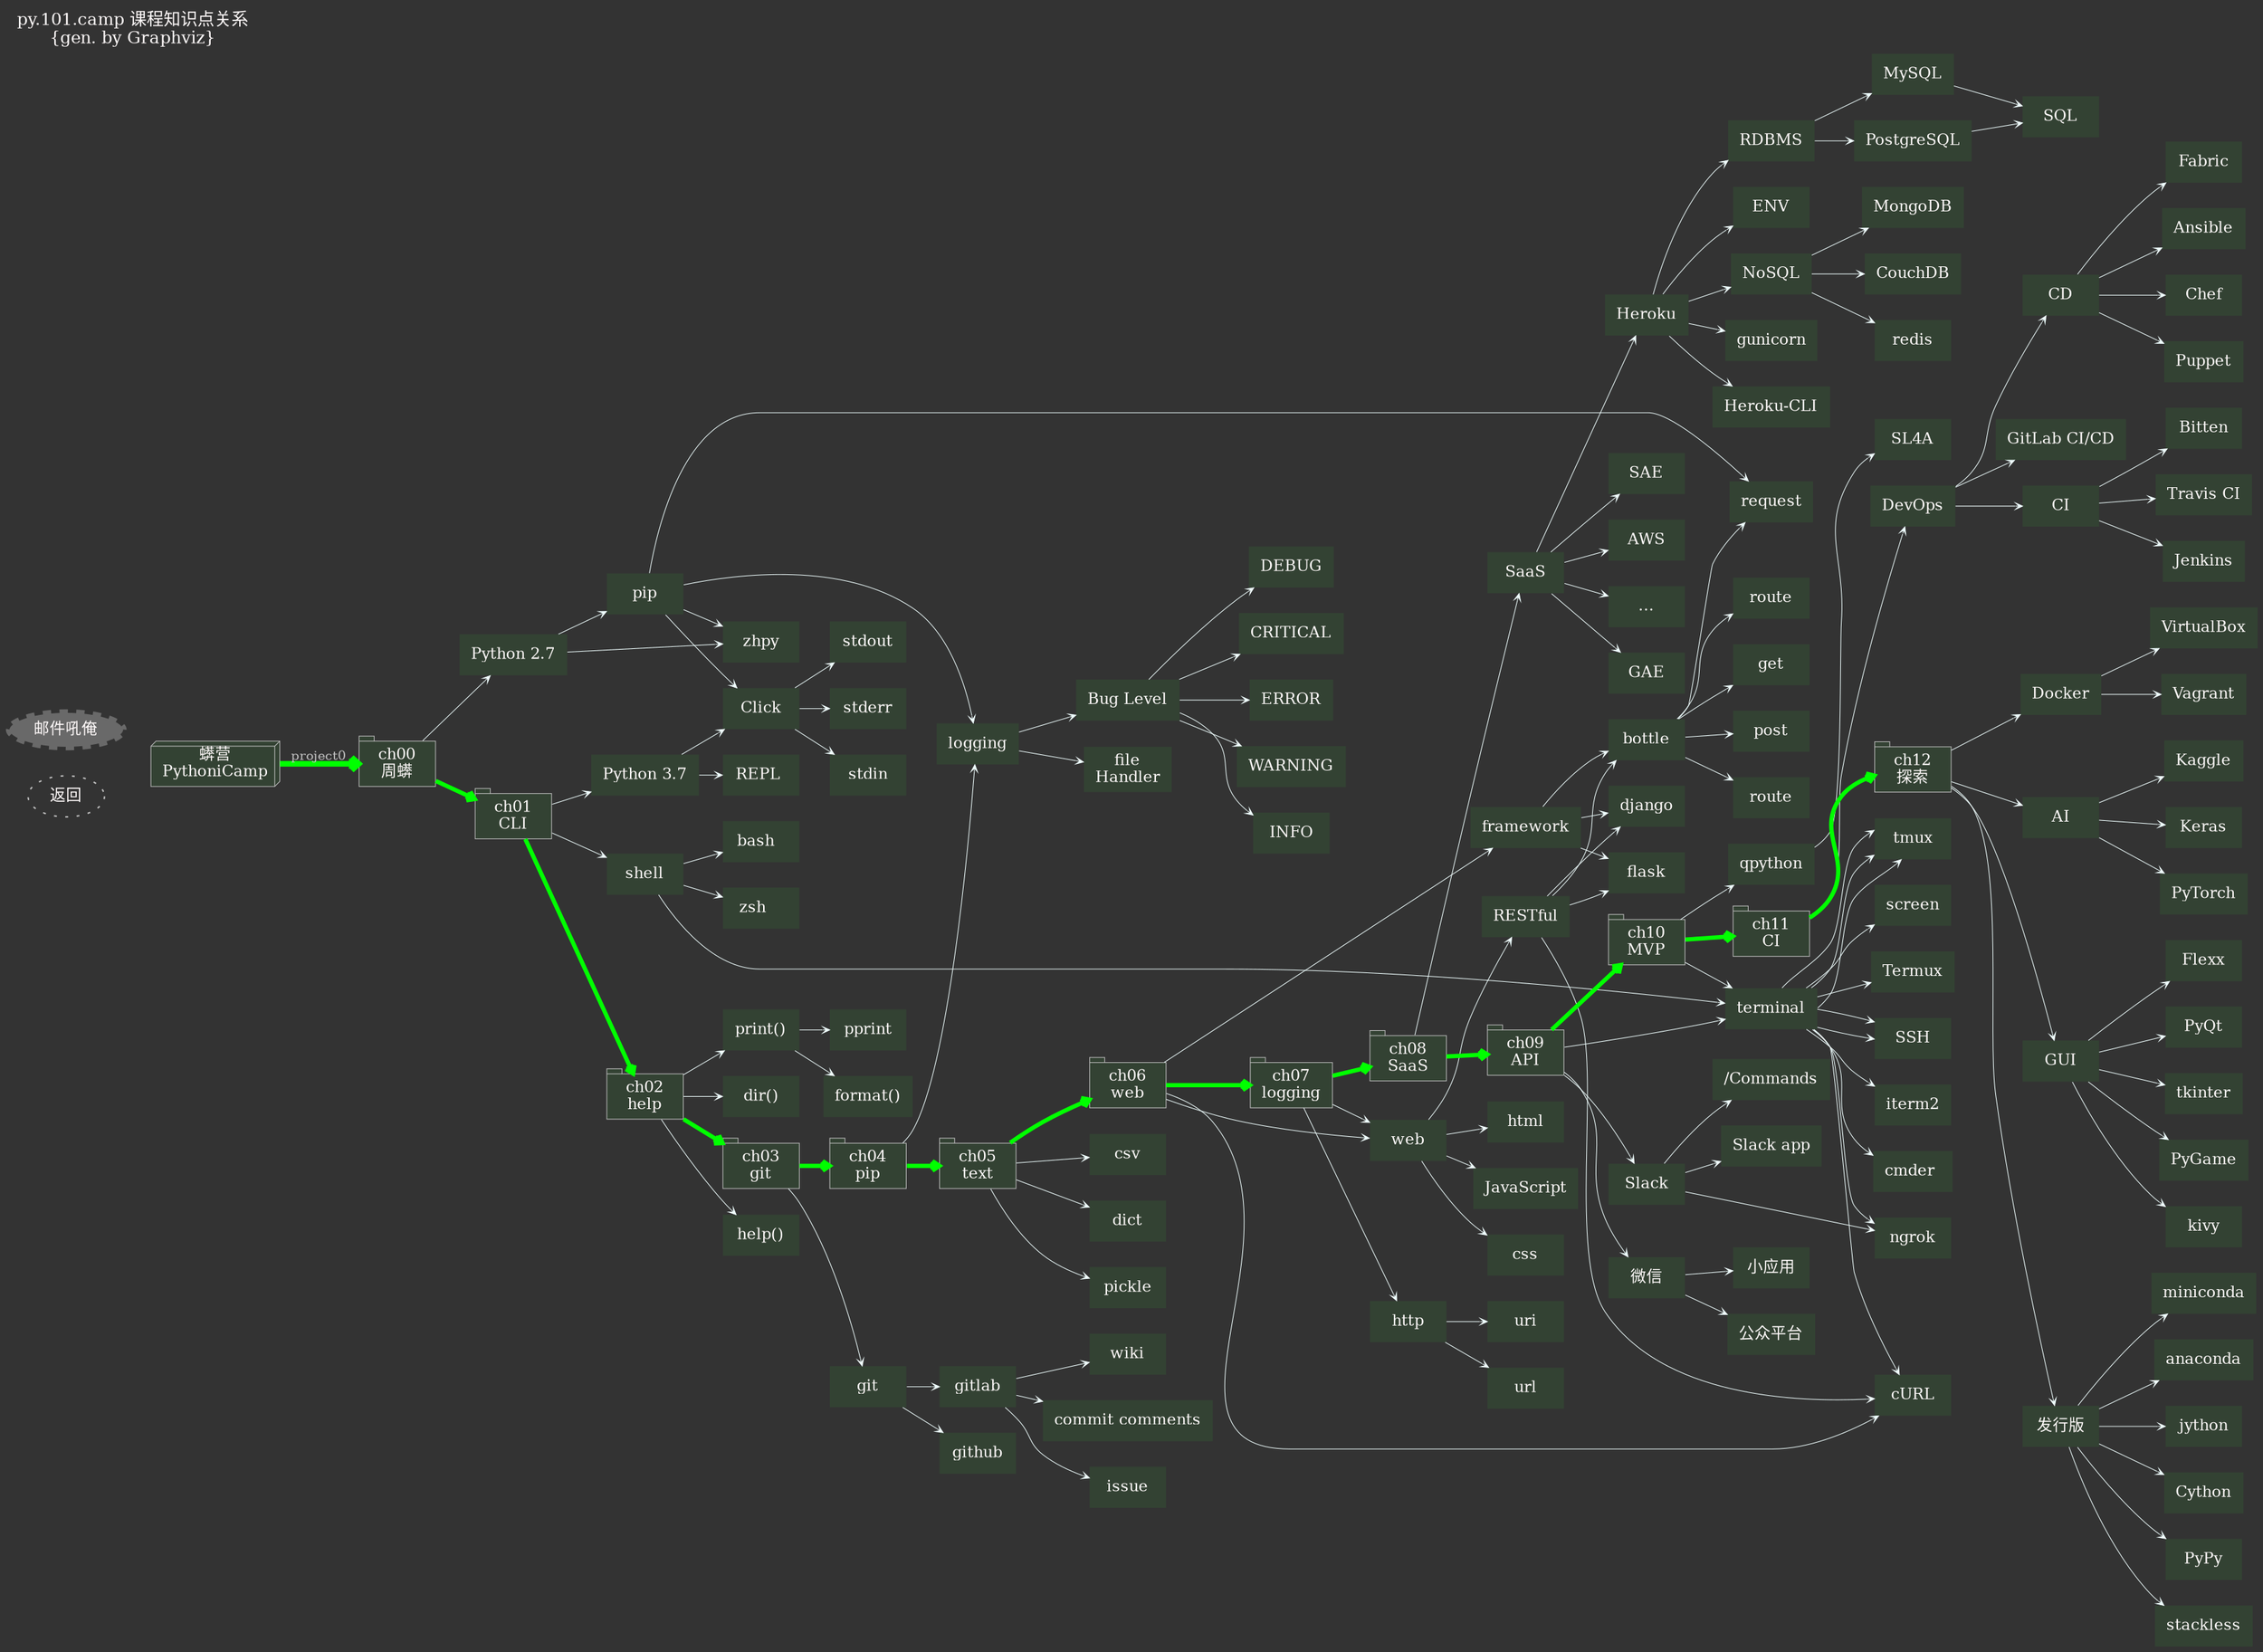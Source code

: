 digraph pyc101_learnning_map {
/*生成命令:
$ neato -Tjpeg 101camp0py2map_all.dot -o 101camp0py2map_all.jpg -Tcmapx -o 101camp0py2map_all.map
$ python ../dotools/gen4dot2htm.py --neato -t ../dotools/tpl_idx.htm -i "101.pythonic learnning map-full" -d 101camp0py2map_all.dot -o 101camp0py2map_all.html

##############################################################################
#   全局设定
##############################################################################
*/
    graph [label="py.101.camp 课程知识点关系\n{gen. by Graphviz}"
        ,fontsize=12.0,fontcolor=snow
        ,labeljust="l",labelloc="t",center=1
        ,ranksep=0.1,center=1,ratio=compress
        ,rankdir=LR
        ,bgcolor="#333333"
        ];

    node[fontsize=11.0,height=0.4
        ,style="filled,setlinewidth(0.5)",fillcolor="#334233",color=gray,fontcolor=snow
        ,shape=plaintext
        ];

    edge [fontsize=9.0,fontcolor=gray
        ,color=azure
        ,arrowsize=0.5,arrowhead=vee,arrowtail=none
        ,style="setlinewidth(0.5)"
        ];

/*
##############################################################################
#   block relation
##############################################################################
*/

    PYC [label="蠎营\nPythoniCamp",shape=box3d
            ,URL="https://gitlab.com/101camp"];
    ch00  [label="ch00\n周蠎",shape=tab,URL="#"];
        py2  [label="Python 2.7" ,URL="https://www.python.org/"];
        zhpy  [label="zhpy" ,URL="https://github.com/gasolin/zhpy"];
        pip  [label="pip" ,URL="https://pypi.org/"];

    ch00->py2->{zhpy pip};


    ch01  [label="ch01\nCLI",shape=tab,URL="#"];
        shell  [label="shell" ,URL="https://en.wikipedia.org/wiki/Shell_(computing)"];
            bash   [label="bash  ",URL="https://en.wikipedia.org/wiki/Bash_%28Unix_shell%29"];
            zsh    [label="zsh   ",URL="https://en.wikipedia.org/wiki/Z_shell"];
            iterm2 [label="iterm2",URL="https://iterm2.com"];
            cmder  [label="cmder ",URL="http://cmder.net/"];
        py3 [label="Python 3.7",URL="https://docs.python.org/3/"];
            REPL [label="REPL ",URL="https://en.wikipedia.org/wiki/Read%E2%80%93eval%E2%80%93print_loop"];

        click [label="Click",URL="https://click.palletsprojects.com/en/7.x/"];
            stdin [label="stdin",URL="https://en.wikipedia.org/wiki/Standard_streams"];
            stdout [label="stdout",URL="https://en.wikipedia.org/wiki/Standard_streams#Standard_output_(stdout)"];
            stderr [label="stderr",URL="https://en.wikipedia.org/wiki/Standard_streams#Standard_error_(stderr)"];
    ch01->{shell py3};
        shell->{bash zsh terminal};
        py3->{click REPL};
            click->{stdin stdout stderr}


    ch02  [label="ch02\nhelp",shape=tab,URL="#"];
        print [label="print()",URL="https://docs.python.org/3.7/library/functions.html#print"];
        pprint [label="pprint",URL="https://docs.python.org/3/library/pprint.html"];
        format [label="format()",URL="https://docs.python.org/3/library/stdtypes.html?highlight=format#str.format"];
        dir [label="dir()",URL="https://docs.python.org/3.7/library/functions.html#dir"];
        help [label="help()",URL="https://docs.python.org/3.7/library/functions.html#help"];

    ch02->{print help dir};
        print->{format pprint};

    ch03  [label="ch03\ngit",shape=tab,URL="#"];
        git [label="git",URL="https://git-scm.com/"];
        github [label="github",URL="https://github.com/"];
        gitlab [label="gitlab",URL="https://gitlab.com/"];
        issue [label="issue",URL="https://gitlab.com/help/user/project/issues/index.md"];
        wiki [label="wiki",URL="https://gitlab.com/help/user/project/wiki/index.md"];
        comm [label="commit comments",URL="https://gitlab.com/help/user/discussions/index.md"];
    ch03->{git};
        git->{github gitlab};
            gitlab->{issue wiki comm};

    ch04  [label="ch04\npip",shape=tab,URL="#"];
        logging [label="logging",URL="https://docs.python.org/3.7/library/logging.html"];
            fileH [label="file\nHandler",URL="https://docs.python.org/3.7/library/logging.html#handler-objects"];
            bLevel [label="Bug Level",URL="https://docs.python.org/3.7/library/logging.html#levels"];
                blCRITICAL  [label="CRITICAL",URL="#"];
                blERROR     [label="ERROR",URL="#"];
                blWARNING   [label="WARNING",URL="#"];
                blINFO      [label="INFO",URL="#"];
                blDEBUG     [label="DEBUG",URL="#"];
    ch04->{ logging};
        logging->{fileH bLevel};
            bLevel->{blCRITICAL blERROR blWARNING blINFO blDEBUG};

    ch05  [label="ch05\ntext",shape=tab,URL="#"];
        csv [label="csv",URL="https://en.wikipedia.org/wiki/Comma-separated_values"];
        dict [label="dict",URL="https://docs.python.org/3/library/stdtypes.html?highlight=dict#dict"];
        pickle [label="pickle",URL="https://docs.python.org/3.7/library/pickle.html"];
    ch05->{csv dict pickle};

    ch06  [label="ch06\nweb",shape=tab,URL="#"];
        curl [label="cURL",URL="https://curl.haxx.se/"];
        web [label="web",URL="https://en.wikipedia.org/wiki/World_Wide_Web"];
            css [label="css",URL="https://www.w3schools.com/Css/"];
            htm [label="html",URL="https://www.w3schools.com/html/"];
            js [label="JavaScript",URL="https://en.wikipedia.org/wiki/JavaScript"];
            REST [label="RESTful",URL="https://en.wikipedia.org/wiki/Representational_state_transfer"];
        fwork [label="framework",URL="https://en.wikipedia.org/wiki/Web_framework"];
            bottle [label="bottle",URL="https://bottlepy.org/"];
                flask [label="flask",URL="http://flask.pocoo.org/"];
                django [label="django",URL="https://www.djangoproject.com/"];
            rout [label="route",URL="https://bottlepy.org/docs/dev/routing.html"];
            get [label="get",URL="#"];
            post [label="post",URL="#"];
            request [label="request",URL="http://docs.python-requests.org/en/master/"];
    ch06->{web fwork curl};
        fwork->{bottle flask django};
            bottle->{route get post rout request};
        web->{css htm REST js};
            REST->{curl bottle flask django};

    ch07  [label="ch07\nlogging",shape=tab,URL="#"];
        http [label="http",URL="https://en.wikipedia.org/wiki/Hypertext_Transfer_Protocol"];
        url [label="url",URL="https://en.wikipedia.org/wiki/Uniform_Resource_Locator"];
        uri [label="uri",URL="https://en.wikipedia.org/wiki/Uniform_Resource_Identifier"];
    ch07->{web http};
        http->{uri url};

    ch08  [label="ch08\nSaaS",shape=tab,URL="#"];
        SaaS [label="SaaS",URL="https://en.wikipedia.org/wiki/Software_as_a_service"];
            SAE [label="SAE",URL="http://www.sinacloud.com/sae.html"];
            AWS [label="AWS",URL="https://aws.amazon.com"];
            etc [label="...",URL="#"];
            Heroku [label="Heroku",URL="https://www.heroku.com/"];
                hcli [label="Heroku-CLI",URL="https://github.com/heroku/cli"];
                redis [label="redis",URL="https://redis.io/"];
                    NoSQL [label="NoSQL",URL="https://en.wikipedia.org/wiki/NoSQL"];
                        Mango [label="MongoDB",URL="https://www.mongodb.com/"];
                        Couch [label="CouchDB",URL="http://couchdb.apache.org/"];
                    RDBMS [label="RDBMS",URL="https://en.wikipedia.org/wiki/Relational_database_management_system"];
                        MySQL [label="MySQL",URL="https://www.mysql.com/"];
                        Pg [label="PostgreSQL",URL="https://www.postgresql.org/"];
                    SQL [label="SQL",URL="https://www.w3schools.com/sql/"];
                ENV [label="ENV",URL="https://www.computerhope.com/unix/uenv.htm"];
        gunicorn [label="gunicorn",URL="https://gunicorn.org/"];

    ch08->SaaS->{SAE GAE AWS Heroku etc};
        Heroku->{hcli NoSQL RDBMS ENV gunicorn};
        NoSQL->{redis Mango Couch};
        RDBMS->{MySQL Pg}->SQL;

    ch09  [label="ch09\nAPI",shape=tab,URL="#"];
        Wechat [label="微信",URL="https://mp.weixin.qq.com/"];
            wxapp [label="小应用",URL="https://developers.weixin.qq.com/miniprogram/dev/index.html"];
            wxsrv [label="公众平台",URL="https://mp.weixin.qq.com/wiki?t=resource/res_main&id=mp1445241432"];
        Slack [label="Slack",URL="https://slack.com/features"];
            Slapp [label="Slack app",URL="https://api.slack.com/tutorials/slack-apps-and-postman"];
            Slash [label="/Commands",URL="https://api.slack.com/slash-commands"];
        ngrok [label="ngrok",URL="https://api.slack.com/tutorials/tunneling-with-ngrok"];
        terminal [label="terminal",URL="https://en.wikipedia.org/wiki/Terminal_emulator"];
            tmux [label="tmux",URL="https://github.com/tmux/tmux"];
            screen [label="screen",URL="https://www.gnu.org/software/screen/"];
        

    ch09->{Wechat Slack terminal};
        Wechat->{wxapp wxsrv};
        Slack->{Slapp Slash ngrok};
        terminal->{tmux screen};

    ch10  [label="ch10\nMVP",shape=tab,URL="#"];
        Qpy [label="qpython",URL="http://www.qpython.com/"];
        SL4A [label="SL4A",URL="https://www.tutorialspoint.com/sl4a/"];
        Termux [label="Termux",URL="https://termux.com/"];
        SSH [label="SSH",URL="https://en.wikipedia.org/wiki/Secure_Shell"];

    ch10->{Qpy terminal};
        Qpy->{SL4A};
        terminal->{Termux SSH tmux};
        
    ch11  [label="ch11\nCI",shape=tab,URL="#"];
        DevOps [label="DevOps",URL="https://en.wikipedia.org/wiki/DevOps"];
        CI [label="CI",URL="https://en.wikipedia.org/wiki/Continuous_Integration"];
            TravisCI [label="Travis CI",URL="https://travis-ci.org/"];
            Jenkins [label="Jenkins",URL="https://jenkins.io/"];
            Bitten [label="Bitten",URL="https://bitten.edgewall.org/"];
        CD [label="CD",URL="https://en.wikipedia.org/wiki/Continuous_delivery"];
            Ansible [label="Ansible",URL="https://www.ansible.com/"];
            Chef [label="Chef",URL="https://www.chef.io/chef/"];
            Puppet [label="Puppet",URL="https://puppet.com/"];
            Fabric [label="Fabric",URL="http://www.fabfile.org/"];
        glCID [label="GitLab CI/CD",URL="https://gitlab.com/help/ci/README.md"];
            
    ch11->DevOps->{CI CD glCID};
        CI->{TravisCI Jenkins Bitten};
        CD->{Ansible Chef Puppet Fabric};

    ch12  [label="ch12\n探索",shape=tab,URL="#"];
        Docker [label="Docker",URL="https://www.docker.com/"];
            Vagrant [label="Vagrant",URL="https://www.vagrantup.com/"];
            VBox [label="VirtualBox",URL="https://www.virtualbox.org/"];
        AI [label="AI",URL="https://en.wikipedia.org/wiki/Artificial_intelligence"];
            Kaggle [label="Kaggle",URL="https://www.kaggle.com/"];
            Keras [label="Keras",URL="https://keras.io/"];
            PyTorch [label="PyTorch",URL="https://pytorch.org/"];
        GUI [label="GUI",URL="https://en.wikipedia.org/wiki/Graphical_user_interface"];
            PyQt [label="PyQt",URL="https://wiki.python.org/moin/PyQt"];
            tkinter [label="tkinter",URL="https://wiki.python.org/moin/TkInter"];
            PyGame [label="PyGame",URL="http://www.pygame.org/"];
            kivy [label="kivy",URL="https://kivy.org/"];
            Flexx [label="Flexx",URL="https://github.com/flexxui/flexx"];
        Implementations [label="发行版",URL="#"];
            PyPy [label="PyPy",URL="https://www.pypy.org/"];
            stackless [label="stackless",URL="https://github.com/stackless-dev/stackless/wiki"];
            miniconda [label="miniconda",URL="https://conda.io/miniconda.html"];
            anaconda [label="anaconda",URL="https://www.anaconda.com/what-is-anaconda/"];
            jython [label="jython",URL="http://www.jython.org/"];
            Cython [label="Cython",URL="https://cython.org/"];

    ch12->{Docker  AI GUI Implementations};
        Docker->{Vagrant VBox};
        AI->{Kaggle Keras PyTorch};
        GUI->{PyQt tkinter PyGame kivy PyGame Flexx};
        Implementations->{PyPy stackless miniconda anaconda jython Cython};

            

/*
##############################################################################
#   global relation
##############################################################################
*/

    PYC->ch00 [label="project0",style="setlinewidth(4)",color=green];
    ch00->ch01->ch02->ch03->ch04->ch05->ch06->ch07->ch08->ch09->ch10->ch11->ch12 [label="",style="setlinewidth(3)",color=green];


    pip->{zhpy click logging request};
    terminal->{ngrok tmux iterm2 cmder curl SSH};

    mailme [label="邮件吼俺",shape=ellipse,style="filled,dashed,setlinewidth(5)"
        ,color="#333333",fillcolor=dimgray
        ,URL="mailto:pythonicamp@googlegroups.com?subject=[101 mapping] "];

    ZQ  [label="返回\n",shape=ellipse,style="dotted"
        ,URL="https://gitlab.com/pythonicamp"];


    edge [style=invis];
    {mailme ZQ}->PYC;
    
/*
    title->ZQ;
    mailme->OBP;

    title [label="101.pythonic\n课程知识点关系\n{gen. by Graphviz}"
                URL="#"];
    

*/

}
